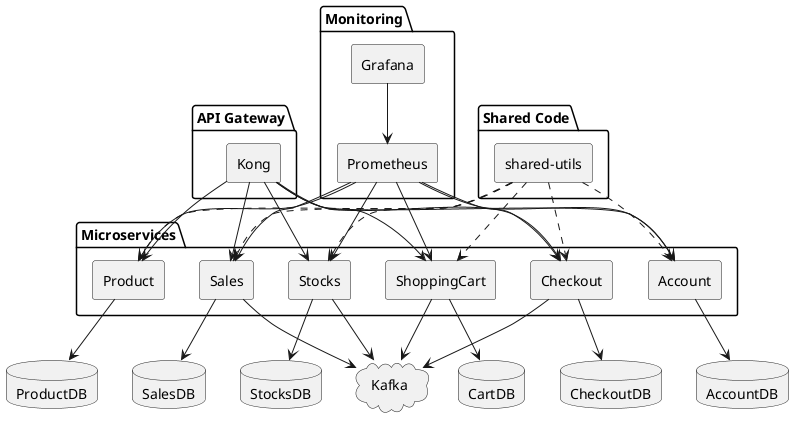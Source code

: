 @startuml component
skinparam componentStyle rectangle
skinparam defaultTextAlignment center

package "API Gateway" {
  [Kong]
}

package "Monitoring" {
  [Prometheus]
  [Grafana]
}

package "Shared Code" {
  [shared-utils] as SharedUtils
}

cloud "Kafka" {
}

package "Microservices" {
  component Product
  component Sales
  component Stocks
  component Account
  component ShoppingCart
  component Checkout
}

database "ProductDB" as dbProduct
database "SalesDB" as dbSales
database "StocksDB" as dbStocks
database "AccountDB" as dbAccount
database "CartDB" as dbCart
database "CheckoutDB" as dbCheckout


Kong --> Product
Kong --> Sales
Kong --> Stocks
Kong --> Account
Kong --> ShoppingCart
Kong --> Checkout

SharedUtils ..> Product
SharedUtils ..> Sales
SharedUtils ..> Stocks
SharedUtils ..> Account
SharedUtils ..> ShoppingCart
SharedUtils ..> Checkout

Product --> dbProduct
Sales --> dbSales
Stocks --> dbStocks
Account --> dbAccount
ShoppingCart --> dbCart
Checkout --> dbCheckout

Sales --> Kafka
Stocks --> Kafka
ShoppingCart --> Kafka
Checkout --> Kafka

Prometheus --> Product
Prometheus --> Sales
Prometheus --> Stocks
Prometheus --> Account
Prometheus --> ShoppingCart
Prometheus --> Checkout

Grafana --> Prometheus

@enduml
